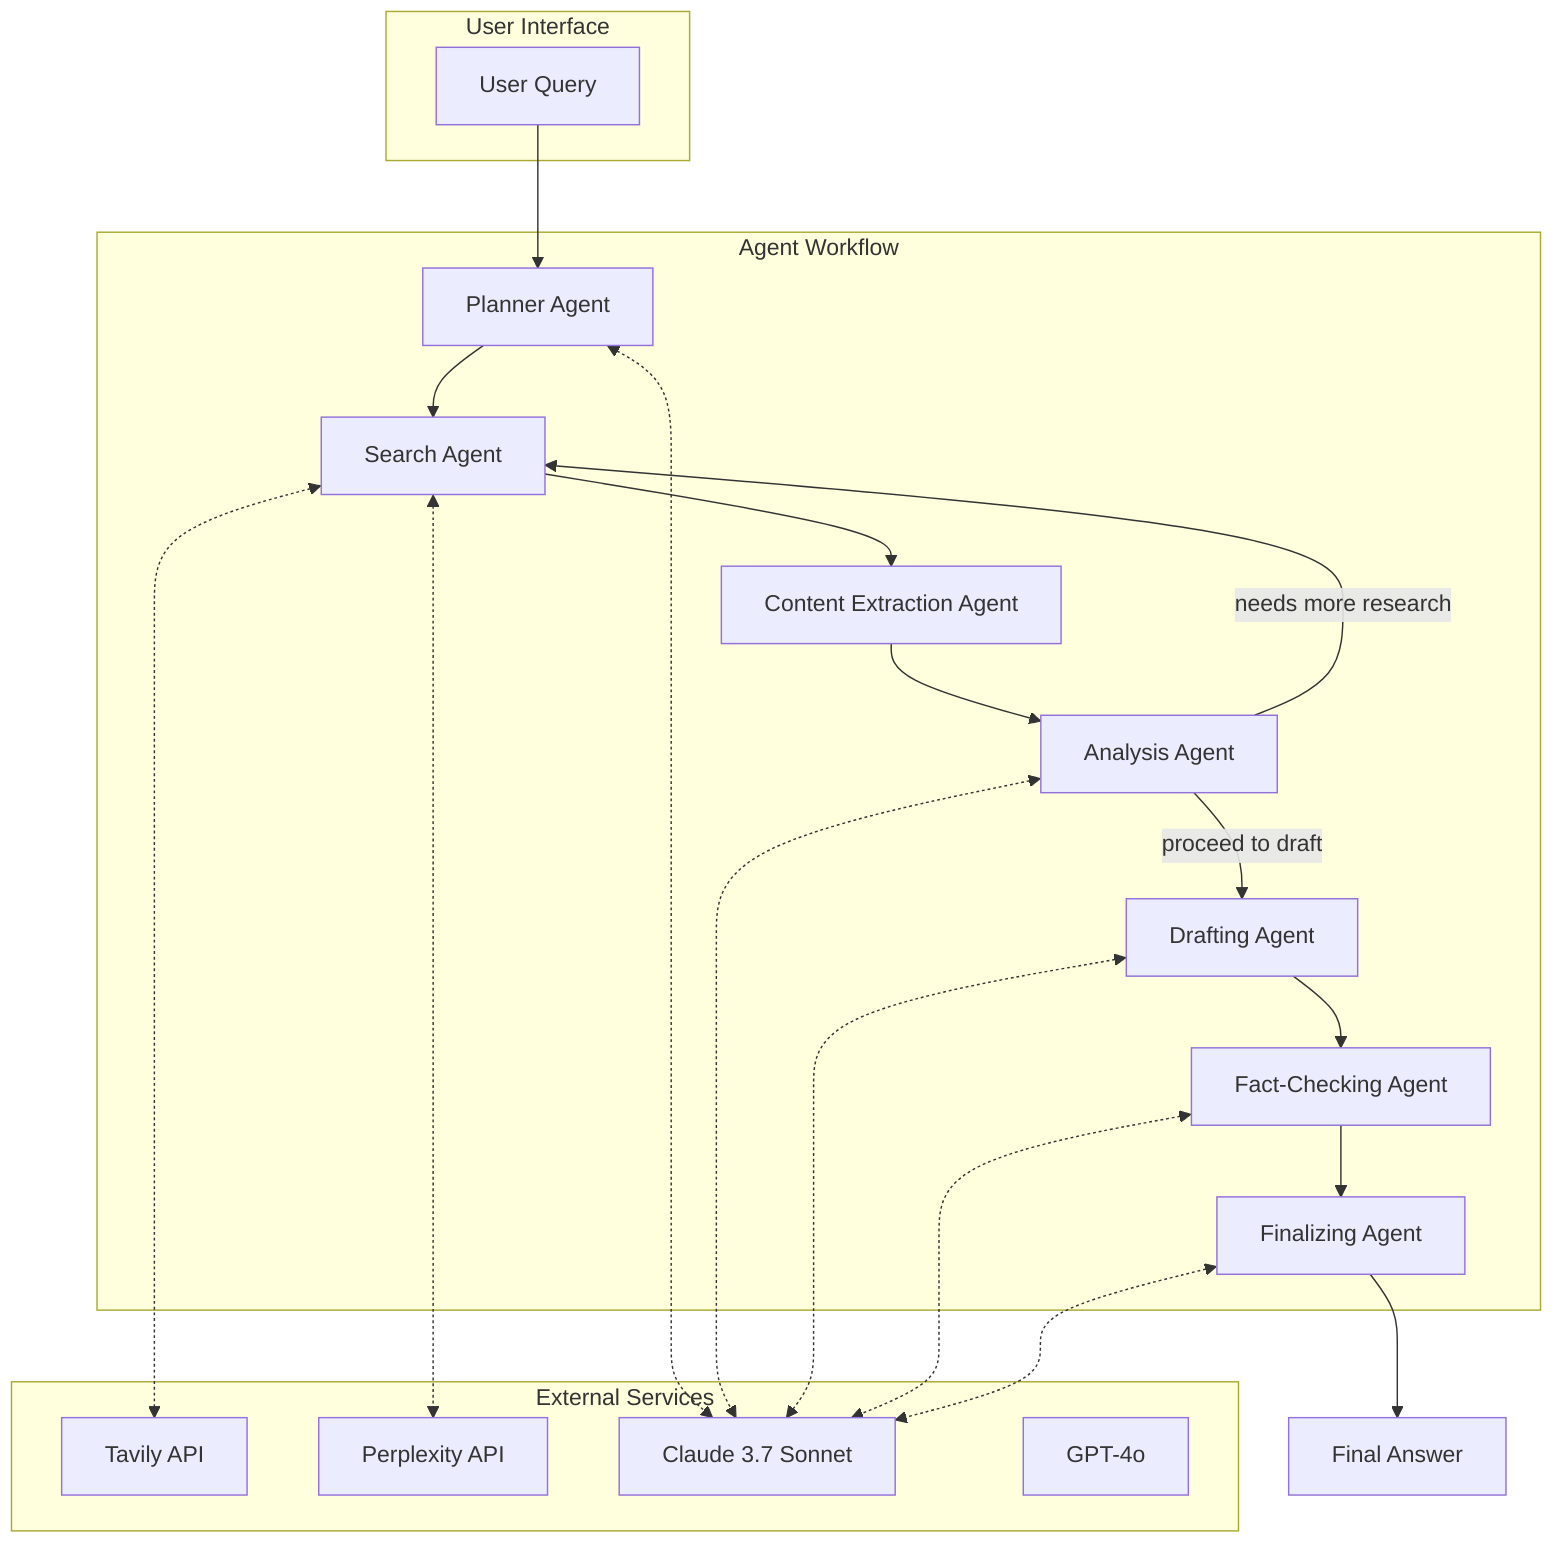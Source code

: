 flowchart TB
    subgraph "User Interface"
        Query[User Query]
    end

    subgraph "Agent Workflow"
        Planner[Planner Agent]
        Search[Search Agent]
        Extraction[Content Extraction Agent]
        Analysis[Analysis Agent]
        Drafting[Drafting Agent]
        FactCheck[Fact-Checking Agent]
        Finalizing[Finalizing Agent]
    end

    subgraph "External Services"
        Tavily[Tavily API]
        Perplexity[Perplexity API]
        Claude[Claude 3.7 Sonnet]
        GPT[GPT-4o]
    end

    Query --> Planner
    Planner --> Search
    Search --> Extraction
    Search <-.-> Tavily
    Search <-.-> Perplexity
    Extraction --> Analysis
    Analysis -->|needs more research| Search
    Analysis -->|proceed to draft| Drafting
    Drafting --> FactCheck
    FactCheck --> Finalizing
    Finalizing --> Result[Final Answer]

    Planner <-.-> Claude
    Analysis <-.-> Claude
    Drafting <-.-> Claude
    FactCheck <-.-> Claude
    Finalizing <-.-> Claude